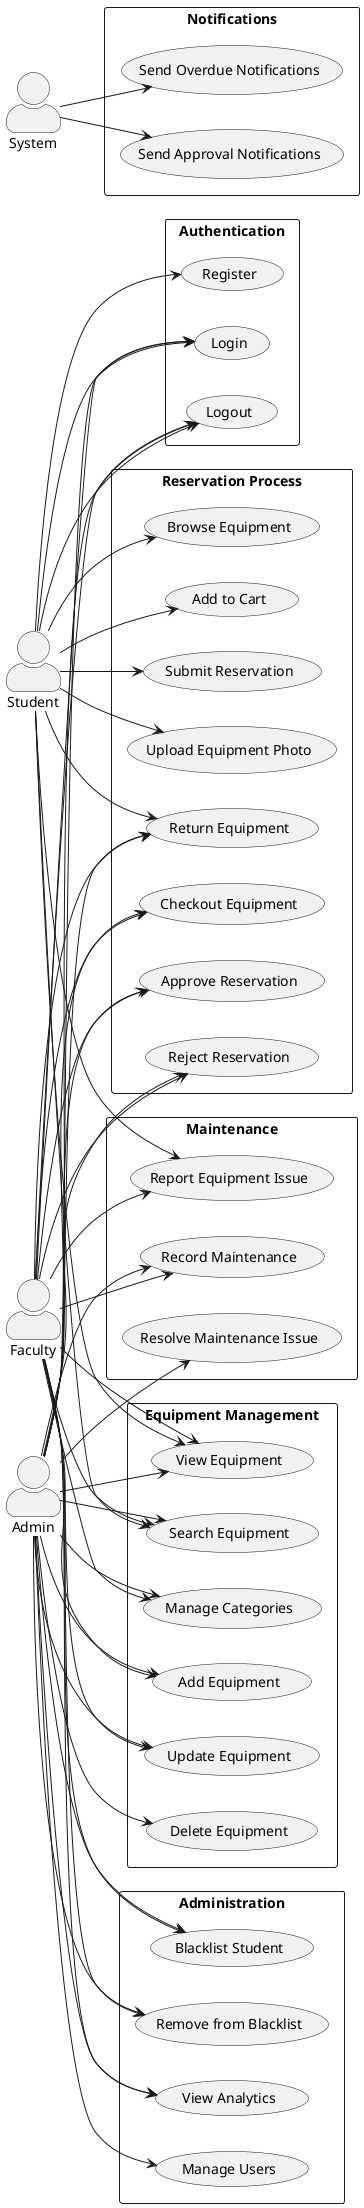 @startuml Equipment Reservation Use Case Diagram

left to right direction
skinparam actorStyle awesome

' Define actors
actor "Student" as student
actor "Faculty" as faculty
actor "Admin" as admin
actor "System" as system

' Define use case packages and use cases
rectangle "Authentication" {
  usecase "Login" as UC1
  usecase "Logout" as UC2
  usecase "Register" as UC3
}

rectangle "Equipment Management" {
  usecase "Add Equipment" as UC4
  usecase "Update Equipment" as UC5
  usecase "Delete Equipment" as UC6
  usecase "View Equipment" as UC7
  usecase "Search Equipment" as UC8
  usecase "Manage Categories" as UC9
}

rectangle "Reservation Process" {
  usecase "Browse Equipment" as UC10
  usecase "Add to Cart" as UC11
  usecase "Submit Reservation" as UC12
  usecase "Approve Reservation" as UC13
  usecase "Reject Reservation" as UC14
  usecase "Checkout Equipment" as UC15
  usecase "Return Equipment" as UC16
  usecase "Upload Equipment Photo" as UC17
}

rectangle "Maintenance" {
  usecase "Report Equipment Issue" as UC18
  usecase "Record Maintenance" as UC19
  usecase "Resolve Maintenance Issue" as UC20
}

rectangle "Administration" {
  usecase "View Analytics" as UC21
  usecase "Blacklist Student" as UC22
  usecase "Remove from Blacklist" as UC23
  usecase "Manage Users" as UC24
}

rectangle "Notifications" {
  usecase "Send Overdue Notifications" as UC25
  usecase "Send Approval Notifications" as UC26
}

' Define relationships
student --> UC1
student --> UC2
student --> UC3
faculty --> UC1
faculty --> UC2
admin --> UC1
admin --> UC2

student --> UC7
student --> UC8
student --> UC10
student --> UC11
student --> UC12
student --> UC16
student --> UC17
student --> UC18

faculty --> UC4
faculty --> UC5
faculty --> UC7
faculty --> UC8
faculty --> UC9
faculty --> UC13
faculty --> UC14
faculty --> UC15
faculty --> UC16
faculty --> UC18
faculty --> UC19
faculty --> UC21
faculty --> UC22
faculty --> UC23

admin --> UC4
admin --> UC5
admin --> UC6
admin --> UC7
admin --> UC8
admin --> UC9
admin --> UC13
admin --> UC14
admin --> UC15
admin --> UC16
admin --> UC19
admin --> UC20
admin --> UC21
admin --> UC22
admin --> UC23
admin --> UC24

system --> UC25
system --> UC26

@enduml
